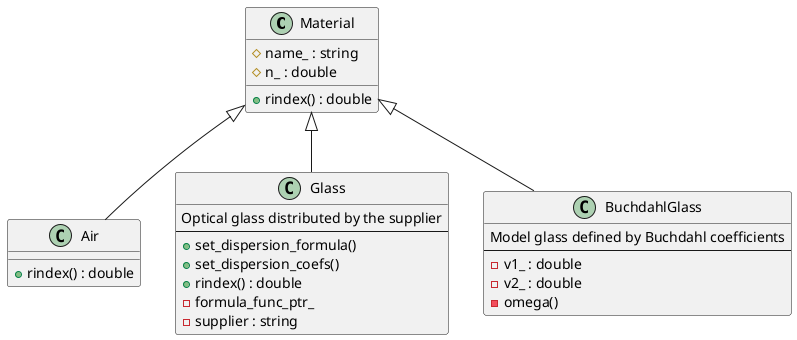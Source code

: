 @startuml material


class Material {
    # name_ : string
    # n_ : double
    +rindex() : double   
}

class Air {
    + rindex() : double
}

class Glass {
    Optical glass distributed by the supplier
    ---
    +set_dispersion_formula()
    +set_dispersion_coefs()
    +rindex() : double
    - formula_func_ptr_
    - supplier : string
}

class BuchdahlGlass {
    Model glass defined by Buchdahl coefficients
    ---
    - v1_ : double
    - v2_ : double
    - omega()
}

Material <|-- Glass
Material <|-- Air
Material <|-- BuchdahlGlass

@enduml
